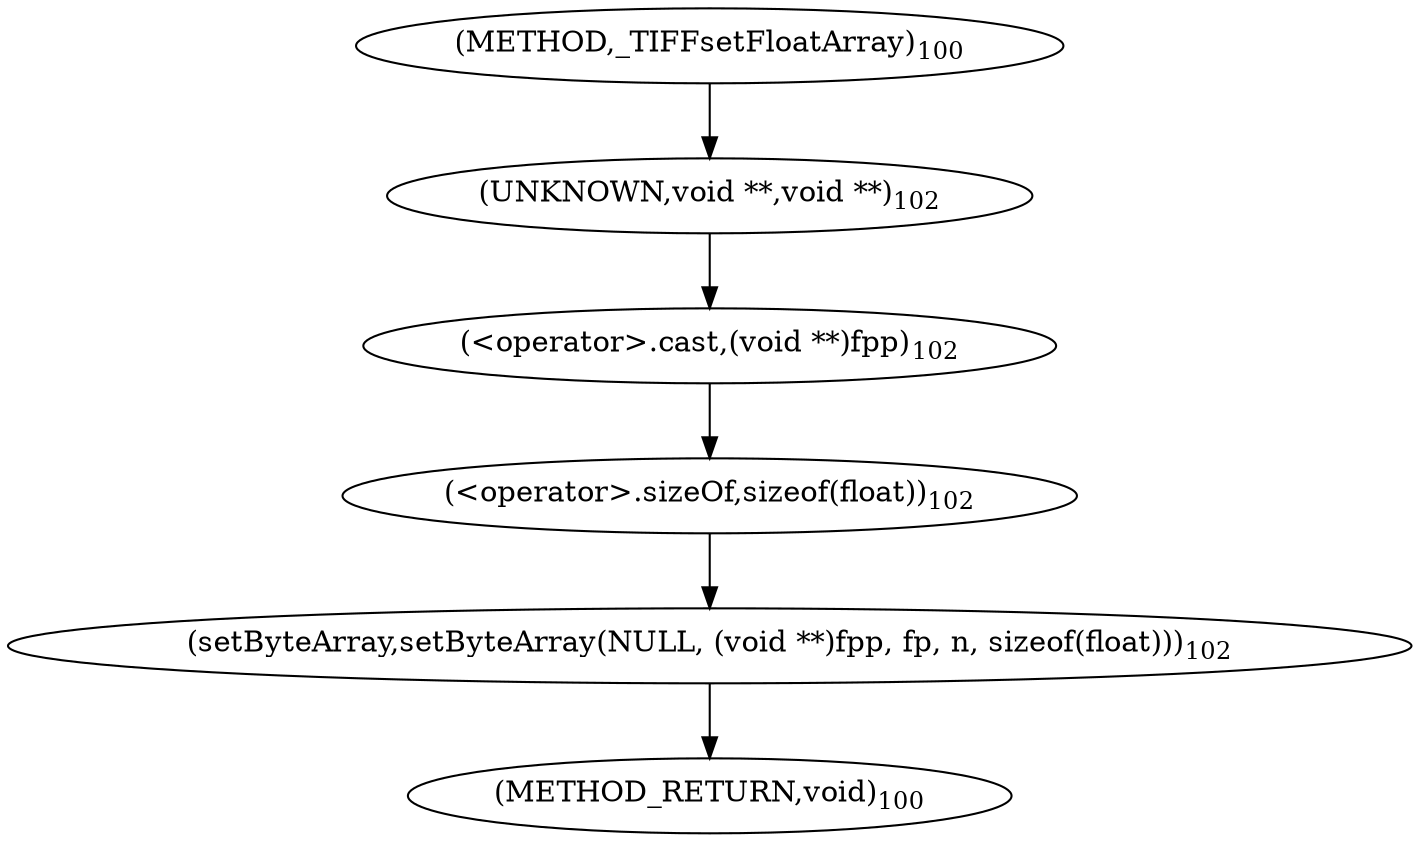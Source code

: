 digraph "_TIFFsetFloatArray" {  
"39835" [label = <(setByteArray,setByteArray(NULL, (void **)fpp, fp, n, sizeof(float)))<SUB>102</SUB>> ]
"39837" [label = <(&lt;operator&gt;.cast,(void **)fpp)<SUB>102</SUB>> ]
"39842" [label = <(&lt;operator&gt;.sizeOf,sizeof(float))<SUB>102</SUB>> ]
"39838" [label = <(UNKNOWN,void **,void **)<SUB>102</SUB>> ]
"39830" [label = <(METHOD,_TIFFsetFloatArray)<SUB>100</SUB>> ]
"39844" [label = <(METHOD_RETURN,void)<SUB>100</SUB>> ]
  "39835" -> "39844" 
  "39837" -> "39842" 
  "39842" -> "39835" 
  "39838" -> "39837" 
  "39830" -> "39838" 
}
